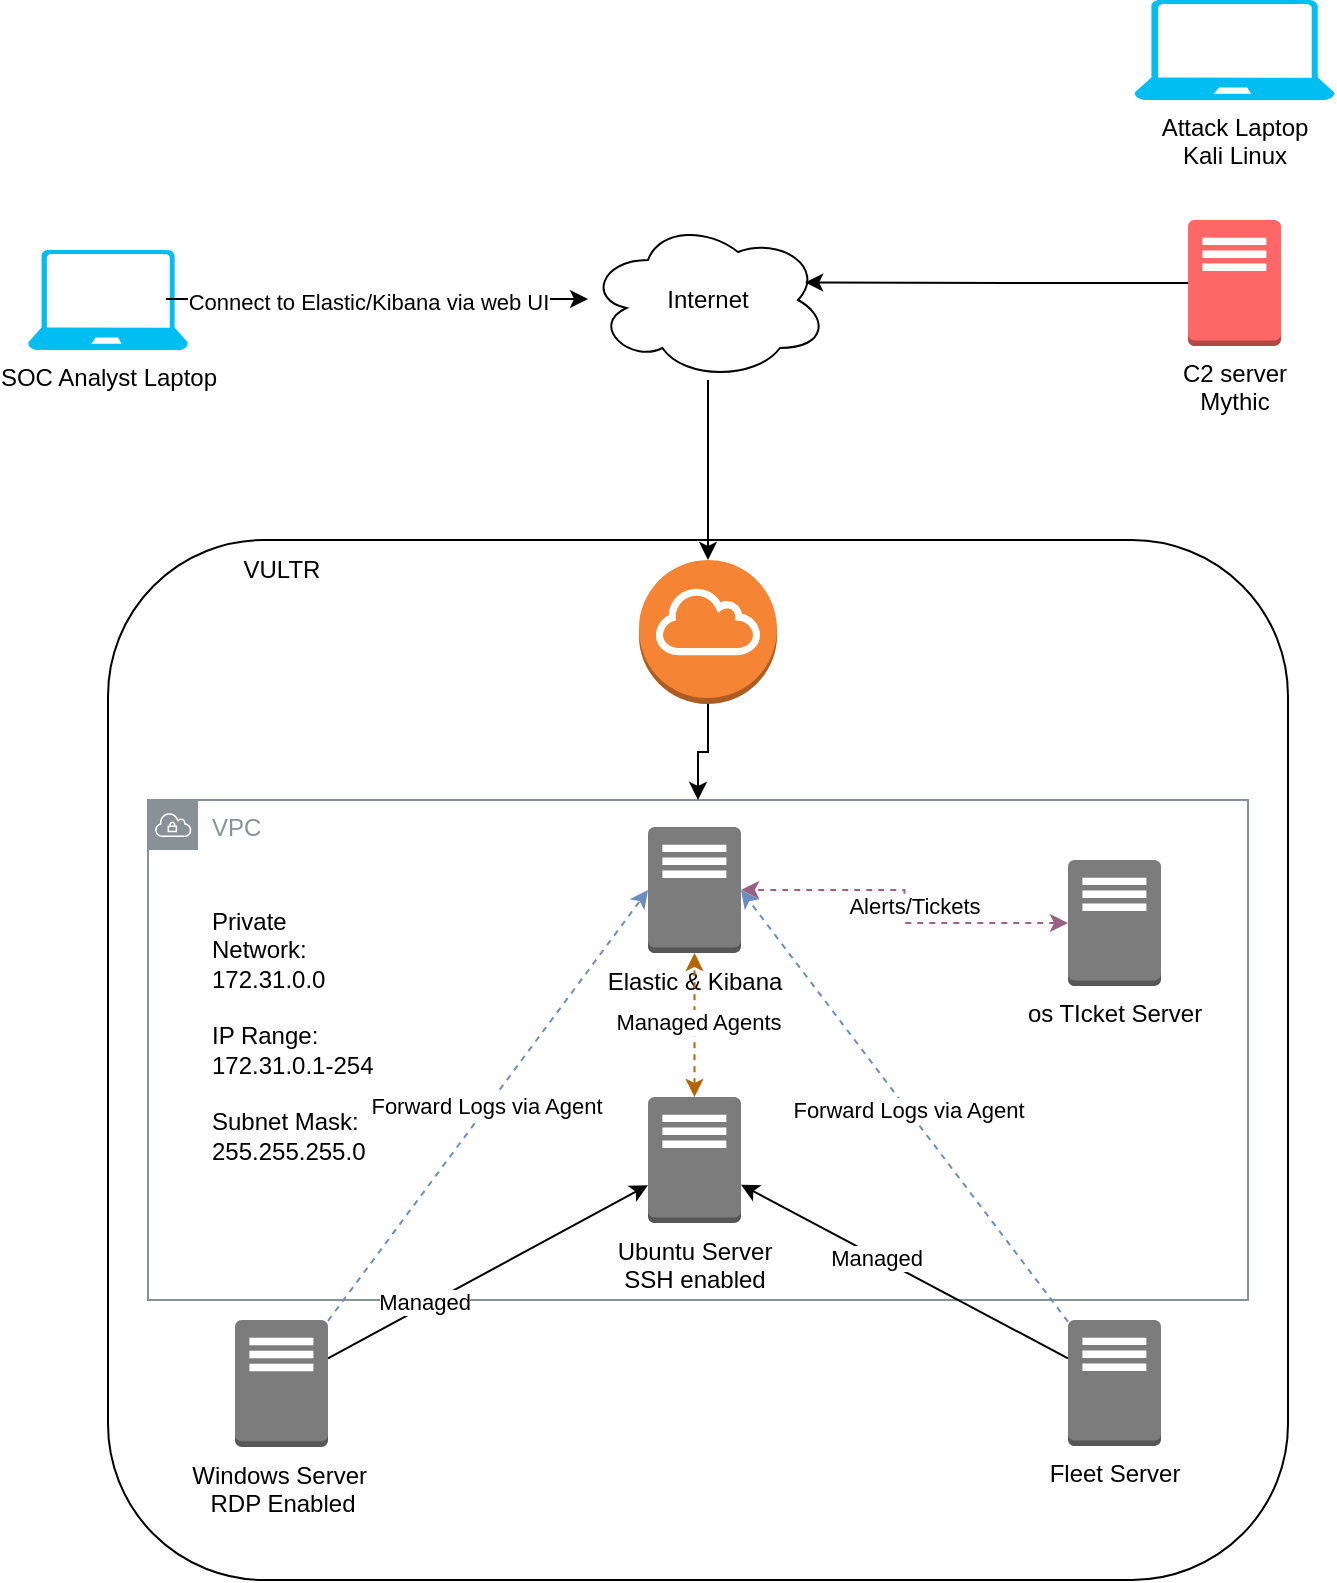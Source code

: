<mxfile version="24.7.12">
  <diagram name="Page-1" id="NWzjYbJfRxQLpHoFsJiO">
    <mxGraphModel dx="1539" dy="1974" grid="1" gridSize="10" guides="1" tooltips="1" connect="1" arrows="1" fold="1" page="1" pageScale="1" pageWidth="827" pageHeight="1169" math="0" shadow="0">
      <root>
        <mxCell id="0" />
        <mxCell id="1" parent="0" />
        <mxCell id="blMjK-5x8VkL95LFzi09-7" value="" style="rounded=1;whiteSpace=wrap;html=1;" parent="1" vertex="1">
          <mxGeometry x="40" y="-40" width="590" height="520" as="geometry" />
        </mxCell>
        <mxCell id="blMjK-5x8VkL95LFzi09-13" value="VPC" style="sketch=0;outlineConnect=0;gradientColor=none;html=1;whiteSpace=wrap;fontSize=12;fontStyle=0;shape=mxgraph.aws4.group;grIcon=mxgraph.aws4.group_vpc;strokeColor=#879196;fillColor=none;verticalAlign=top;align=left;spacingLeft=30;fontColor=#879196;dashed=0;" parent="1" vertex="1">
          <mxGeometry x="60" y="90" width="550" height="250" as="geometry" />
        </mxCell>
        <mxCell id="blMjK-5x8VkL95LFzi09-15" style="rounded=0;orthogonalLoop=1;jettySize=auto;html=1;" parent="1" source="blMjK-5x8VkL95LFzi09-1" target="blMjK-5x8VkL95LFzi09-2" edge="1">
          <mxGeometry relative="1" as="geometry" />
        </mxCell>
        <mxCell id="blMjK-5x8VkL95LFzi09-17" value="Managed" style="edgeLabel;html=1;align=center;verticalAlign=middle;resizable=0;points=[];" parent="blMjK-5x8VkL95LFzi09-15" vertex="1" connectable="0">
          <mxGeometry x="0.18" y="1" relative="1" as="geometry">
            <mxPoint as="offset" />
          </mxGeometry>
        </mxCell>
        <mxCell id="blMjK-5x8VkL95LFzi09-1" value="Fleet Server" style="outlineConnect=0;dashed=0;verticalLabelPosition=bottom;verticalAlign=top;align=center;html=1;shape=mxgraph.aws3.traditional_server;fillColor=#7D7C7C;gradientColor=none;" parent="1" vertex="1">
          <mxGeometry x="520" y="350" width="46.5" height="63" as="geometry" />
        </mxCell>
        <mxCell id="blMjK-5x8VkL95LFzi09-2" value="Ubuntu Server&lt;div&gt;SSH enabled&lt;/div&gt;" style="outlineConnect=0;dashed=0;verticalLabelPosition=bottom;verticalAlign=top;align=center;html=1;shape=mxgraph.aws3.traditional_server;fillColor=#7D7C7C;gradientColor=none;" parent="1" vertex="1">
          <mxGeometry x="310" y="238.5" width="46.5" height="63" as="geometry" />
        </mxCell>
        <mxCell id="blMjK-5x8VkL95LFzi09-3" value="C2 server&lt;div&gt;Mythic&lt;/div&gt;" style="outlineConnect=0;dashed=0;verticalLabelPosition=bottom;verticalAlign=top;align=center;html=1;shape=mxgraph.aws3.traditional_server;fillColor=#FF6666;strokeColor=#ae4132;" parent="1" vertex="1">
          <mxGeometry x="580" y="-200" width="46.5" height="63" as="geometry" />
        </mxCell>
        <mxCell id="blMjK-5x8VkL95LFzi09-4" value="os TIcket Server&lt;div&gt;&lt;br&gt;&lt;/div&gt;" style="outlineConnect=0;dashed=0;verticalLabelPosition=bottom;verticalAlign=top;align=center;html=1;shape=mxgraph.aws3.traditional_server;fillColor=#7D7C7C;gradientColor=none;" parent="1" vertex="1">
          <mxGeometry x="520" y="120" width="46.5" height="63" as="geometry" />
        </mxCell>
        <mxCell id="blMjK-5x8VkL95LFzi09-14" style="rounded=0;orthogonalLoop=1;jettySize=auto;html=1;" parent="1" source="blMjK-5x8VkL95LFzi09-5" target="blMjK-5x8VkL95LFzi09-2" edge="1">
          <mxGeometry relative="1" as="geometry" />
        </mxCell>
        <mxCell id="blMjK-5x8VkL95LFzi09-16" value="Managed" style="edgeLabel;html=1;align=center;verticalAlign=middle;resizable=0;points=[];" parent="blMjK-5x8VkL95LFzi09-14" vertex="1" connectable="0">
          <mxGeometry x="-0.389" y="2" relative="1" as="geometry">
            <mxPoint as="offset" />
          </mxGeometry>
        </mxCell>
        <mxCell id="blMjK-5x8VkL95LFzi09-5" value="Windows Server&amp;nbsp;&lt;div&gt;RDP Enabled&lt;/div&gt;" style="outlineConnect=0;dashed=0;verticalLabelPosition=bottom;verticalAlign=top;align=center;html=1;shape=mxgraph.aws3.traditional_server;fillColor=#7D7C7C;gradientColor=none;" parent="1" vertex="1">
          <mxGeometry x="103.5" y="350" width="46.5" height="63.5" as="geometry" />
        </mxCell>
        <mxCell id="blMjK-5x8VkL95LFzi09-6" value="Elastic &amp;amp; Kibana" style="outlineConnect=0;dashed=0;verticalLabelPosition=bottom;verticalAlign=top;align=center;html=1;shape=mxgraph.aws3.traditional_server;fillColor=#7D7C7C;gradientColor=none;" parent="1" vertex="1">
          <mxGeometry x="310" y="103.5" width="46.5" height="63" as="geometry" />
        </mxCell>
        <mxCell id="blMjK-5x8VkL95LFzi09-9" value="VULTR" style="text;html=1;align=center;verticalAlign=middle;whiteSpace=wrap;rounded=0;" parent="1" vertex="1">
          <mxGeometry x="96.75" y="-40" width="60" height="30" as="geometry" />
        </mxCell>
        <mxCell id="blMjK-5x8VkL95LFzi09-18" style="edgeStyle=orthogonalEdgeStyle;rounded=0;orthogonalLoop=1;jettySize=auto;html=1;entryX=0.5;entryY=1;entryDx=0;entryDy=0;entryPerimeter=0;startArrow=classic;startFill=1;fillColor=#fad7ac;strokeColor=#b46504;dashed=1;" parent="1" source="blMjK-5x8VkL95LFzi09-2" target="blMjK-5x8VkL95LFzi09-6" edge="1">
          <mxGeometry relative="1" as="geometry" />
        </mxCell>
        <mxCell id="blMjK-5x8VkL95LFzi09-22" value="Managed Agents" style="edgeLabel;html=1;align=center;verticalAlign=middle;resizable=0;points=[];" parent="blMjK-5x8VkL95LFzi09-18" vertex="1" connectable="0">
          <mxGeometry x="0.046" y="-1" relative="1" as="geometry">
            <mxPoint as="offset" />
          </mxGeometry>
        </mxCell>
        <mxCell id="blMjK-5x8VkL95LFzi09-19" style="edgeStyle=orthogonalEdgeStyle;rounded=0;orthogonalLoop=1;jettySize=auto;html=1;entryX=1;entryY=0.5;entryDx=0;entryDy=0;entryPerimeter=0;fillColor=#e6d0de;strokeColor=#996185;dashed=1;gradientColor=#d5739d;startArrow=classic;startFill=1;" parent="1" source="blMjK-5x8VkL95LFzi09-4" target="blMjK-5x8VkL95LFzi09-6" edge="1">
          <mxGeometry relative="1" as="geometry" />
        </mxCell>
        <mxCell id="blMjK-5x8VkL95LFzi09-20" value="Alerts/Tickets" style="edgeLabel;html=1;align=center;verticalAlign=middle;resizable=0;points=[];" parent="blMjK-5x8VkL95LFzi09-19" vertex="1" connectable="0">
          <mxGeometry x="0.009" y="-3" relative="1" as="geometry">
            <mxPoint x="1" as="offset" />
          </mxGeometry>
        </mxCell>
        <mxCell id="blMjK-5x8VkL95LFzi09-23" style="rounded=0;orthogonalLoop=1;jettySize=auto;html=1;entryX=0;entryY=0.5;entryDx=0;entryDy=0;entryPerimeter=0;fillColor=#dae8fc;gradientColor=#7ea6e0;strokeColor=#6c8ebf;dashed=1;" parent="1" source="blMjK-5x8VkL95LFzi09-5" target="blMjK-5x8VkL95LFzi09-6" edge="1">
          <mxGeometry relative="1" as="geometry" />
        </mxCell>
        <mxCell id="blMjK-5x8VkL95LFzi09-25" value="Forward Logs via Agent" style="edgeLabel;html=1;align=center;verticalAlign=middle;resizable=0;points=[];" parent="blMjK-5x8VkL95LFzi09-23" vertex="1" connectable="0">
          <mxGeometry x="-0.009" y="2" relative="1" as="geometry">
            <mxPoint x="1" as="offset" />
          </mxGeometry>
        </mxCell>
        <mxCell id="blMjK-5x8VkL95LFzi09-24" style="rounded=0;orthogonalLoop=1;jettySize=auto;html=1;entryX=1;entryY=0.5;entryDx=0;entryDy=0;entryPerimeter=0;fillColor=#dae8fc;gradientColor=#7ea6e0;strokeColor=#6c8ebf;dashed=1;" parent="1" source="blMjK-5x8VkL95LFzi09-1" target="blMjK-5x8VkL95LFzi09-6" edge="1">
          <mxGeometry relative="1" as="geometry" />
        </mxCell>
        <mxCell id="blMjK-5x8VkL95LFzi09-26" value="Forward Logs via Agent" style="edgeLabel;html=1;align=center;verticalAlign=middle;resizable=0;points=[];" parent="blMjK-5x8VkL95LFzi09-24" vertex="1" connectable="0">
          <mxGeometry x="-0.013" relative="1" as="geometry">
            <mxPoint as="offset" />
          </mxGeometry>
        </mxCell>
        <mxCell id="blMjK-5x8VkL95LFzi09-28" value="Private Network: 172.31.0.0&lt;div&gt;&lt;br&gt;&lt;div style=&quot;&quot;&gt;IP Range: 172.31.0.1-254&lt;/div&gt;&lt;/div&gt;&lt;div&gt;&lt;br&gt;&lt;/div&gt;&lt;div&gt;Subnet Mask: 255.255.255.0&lt;/div&gt;" style="text;html=1;align=left;verticalAlign=middle;whiteSpace=wrap;rounded=0;" parent="1" vertex="1">
          <mxGeometry x="90" y="193" width="90" height="30" as="geometry" />
        </mxCell>
        <mxCell id="blMjK-5x8VkL95LFzi09-45" style="edgeStyle=orthogonalEdgeStyle;rounded=0;orthogonalLoop=1;jettySize=auto;html=1;" parent="1" source="blMjK-5x8VkL95LFzi09-30" target="blMjK-5x8VkL95LFzi09-13" edge="1">
          <mxGeometry relative="1" as="geometry" />
        </mxCell>
        <mxCell id="blMjK-5x8VkL95LFzi09-30" value="" style="outlineConnect=0;dashed=0;verticalLabelPosition=bottom;verticalAlign=top;align=center;html=1;shape=mxgraph.aws3.internet_gateway;fillColor=#F58534;gradientColor=none;" parent="1" vertex="1">
          <mxGeometry x="305.5" y="-30" width="69" height="72" as="geometry" />
        </mxCell>
        <mxCell id="blMjK-5x8VkL95LFzi09-42" style="edgeStyle=orthogonalEdgeStyle;rounded=0;orthogonalLoop=1;jettySize=auto;html=1;" parent="1" source="blMjK-5x8VkL95LFzi09-31" target="blMjK-5x8VkL95LFzi09-30" edge="1">
          <mxGeometry relative="1" as="geometry" />
        </mxCell>
        <mxCell id="blMjK-5x8VkL95LFzi09-31" value="Internet" style="ellipse;shape=cloud;whiteSpace=wrap;html=1;" parent="1" vertex="1">
          <mxGeometry x="280" y="-200" width="120" height="80" as="geometry" />
        </mxCell>
        <mxCell id="blMjK-5x8VkL95LFzi09-32" value="SOC Analyst Laptop" style="verticalLabelPosition=bottom;html=1;verticalAlign=top;align=center;strokeColor=none;fillColor=#00BEF2;shape=mxgraph.azure.laptop;pointerEvents=1;" parent="1" vertex="1">
          <mxGeometry y="-185" width="80" height="50" as="geometry" />
        </mxCell>
        <mxCell id="blMjK-5x8VkL95LFzi09-36" style="edgeStyle=orthogonalEdgeStyle;rounded=0;orthogonalLoop=1;jettySize=auto;html=1;entryX=0.092;entryY=0.5;entryDx=0;entryDy=0;entryPerimeter=0;" parent="1" edge="1">
          <mxGeometry relative="1" as="geometry">
            <mxPoint x="68.96" y="-160.5" as="sourcePoint" />
            <mxPoint x="280.0" y="-160.5" as="targetPoint" />
          </mxGeometry>
        </mxCell>
        <mxCell id="blMjK-5x8VkL95LFzi09-37" value="Connect to Elastic/Kibana via web UI" style="edgeLabel;html=1;align=center;verticalAlign=middle;resizable=0;points=[];" parent="blMjK-5x8VkL95LFzi09-36" vertex="1" connectable="0">
          <mxGeometry x="-0.293" y="-3" relative="1" as="geometry">
            <mxPoint x="26" y="-2" as="offset" />
          </mxGeometry>
        </mxCell>
        <mxCell id="blMjK-5x8VkL95LFzi09-38" value="Attack Laptop&lt;div&gt;Kali Linux&lt;/div&gt;" style="verticalLabelPosition=bottom;html=1;verticalAlign=top;align=center;strokeColor=none;fillColor=#00BEF2;shape=mxgraph.azure.laptop;pointerEvents=1;" parent="1" vertex="1">
          <mxGeometry x="553.25" y="-310" width="100" height="50" as="geometry" />
        </mxCell>
        <mxCell id="blMjK-5x8VkL95LFzi09-40" style="edgeStyle=orthogonalEdgeStyle;rounded=0;orthogonalLoop=1;jettySize=auto;html=1;entryX=0.905;entryY=0.39;entryDx=0;entryDy=0;entryPerimeter=0;" parent="1" source="blMjK-5x8VkL95LFzi09-3" target="blMjK-5x8VkL95LFzi09-31" edge="1">
          <mxGeometry relative="1" as="geometry" />
        </mxCell>
        <mxCell id="blMjK-5x8VkL95LFzi09-41" style="rounded=0;orthogonalLoop=1;jettySize=auto;html=1;entryX=0.88;entryY=0.25;entryDx=0;entryDy=0;entryPerimeter=0;strokeColor=none;" parent="1" source="blMjK-5x8VkL95LFzi09-38" target="blMjK-5x8VkL95LFzi09-31" edge="1">
          <mxGeometry relative="1" as="geometry" />
        </mxCell>
      </root>
    </mxGraphModel>
  </diagram>
</mxfile>
